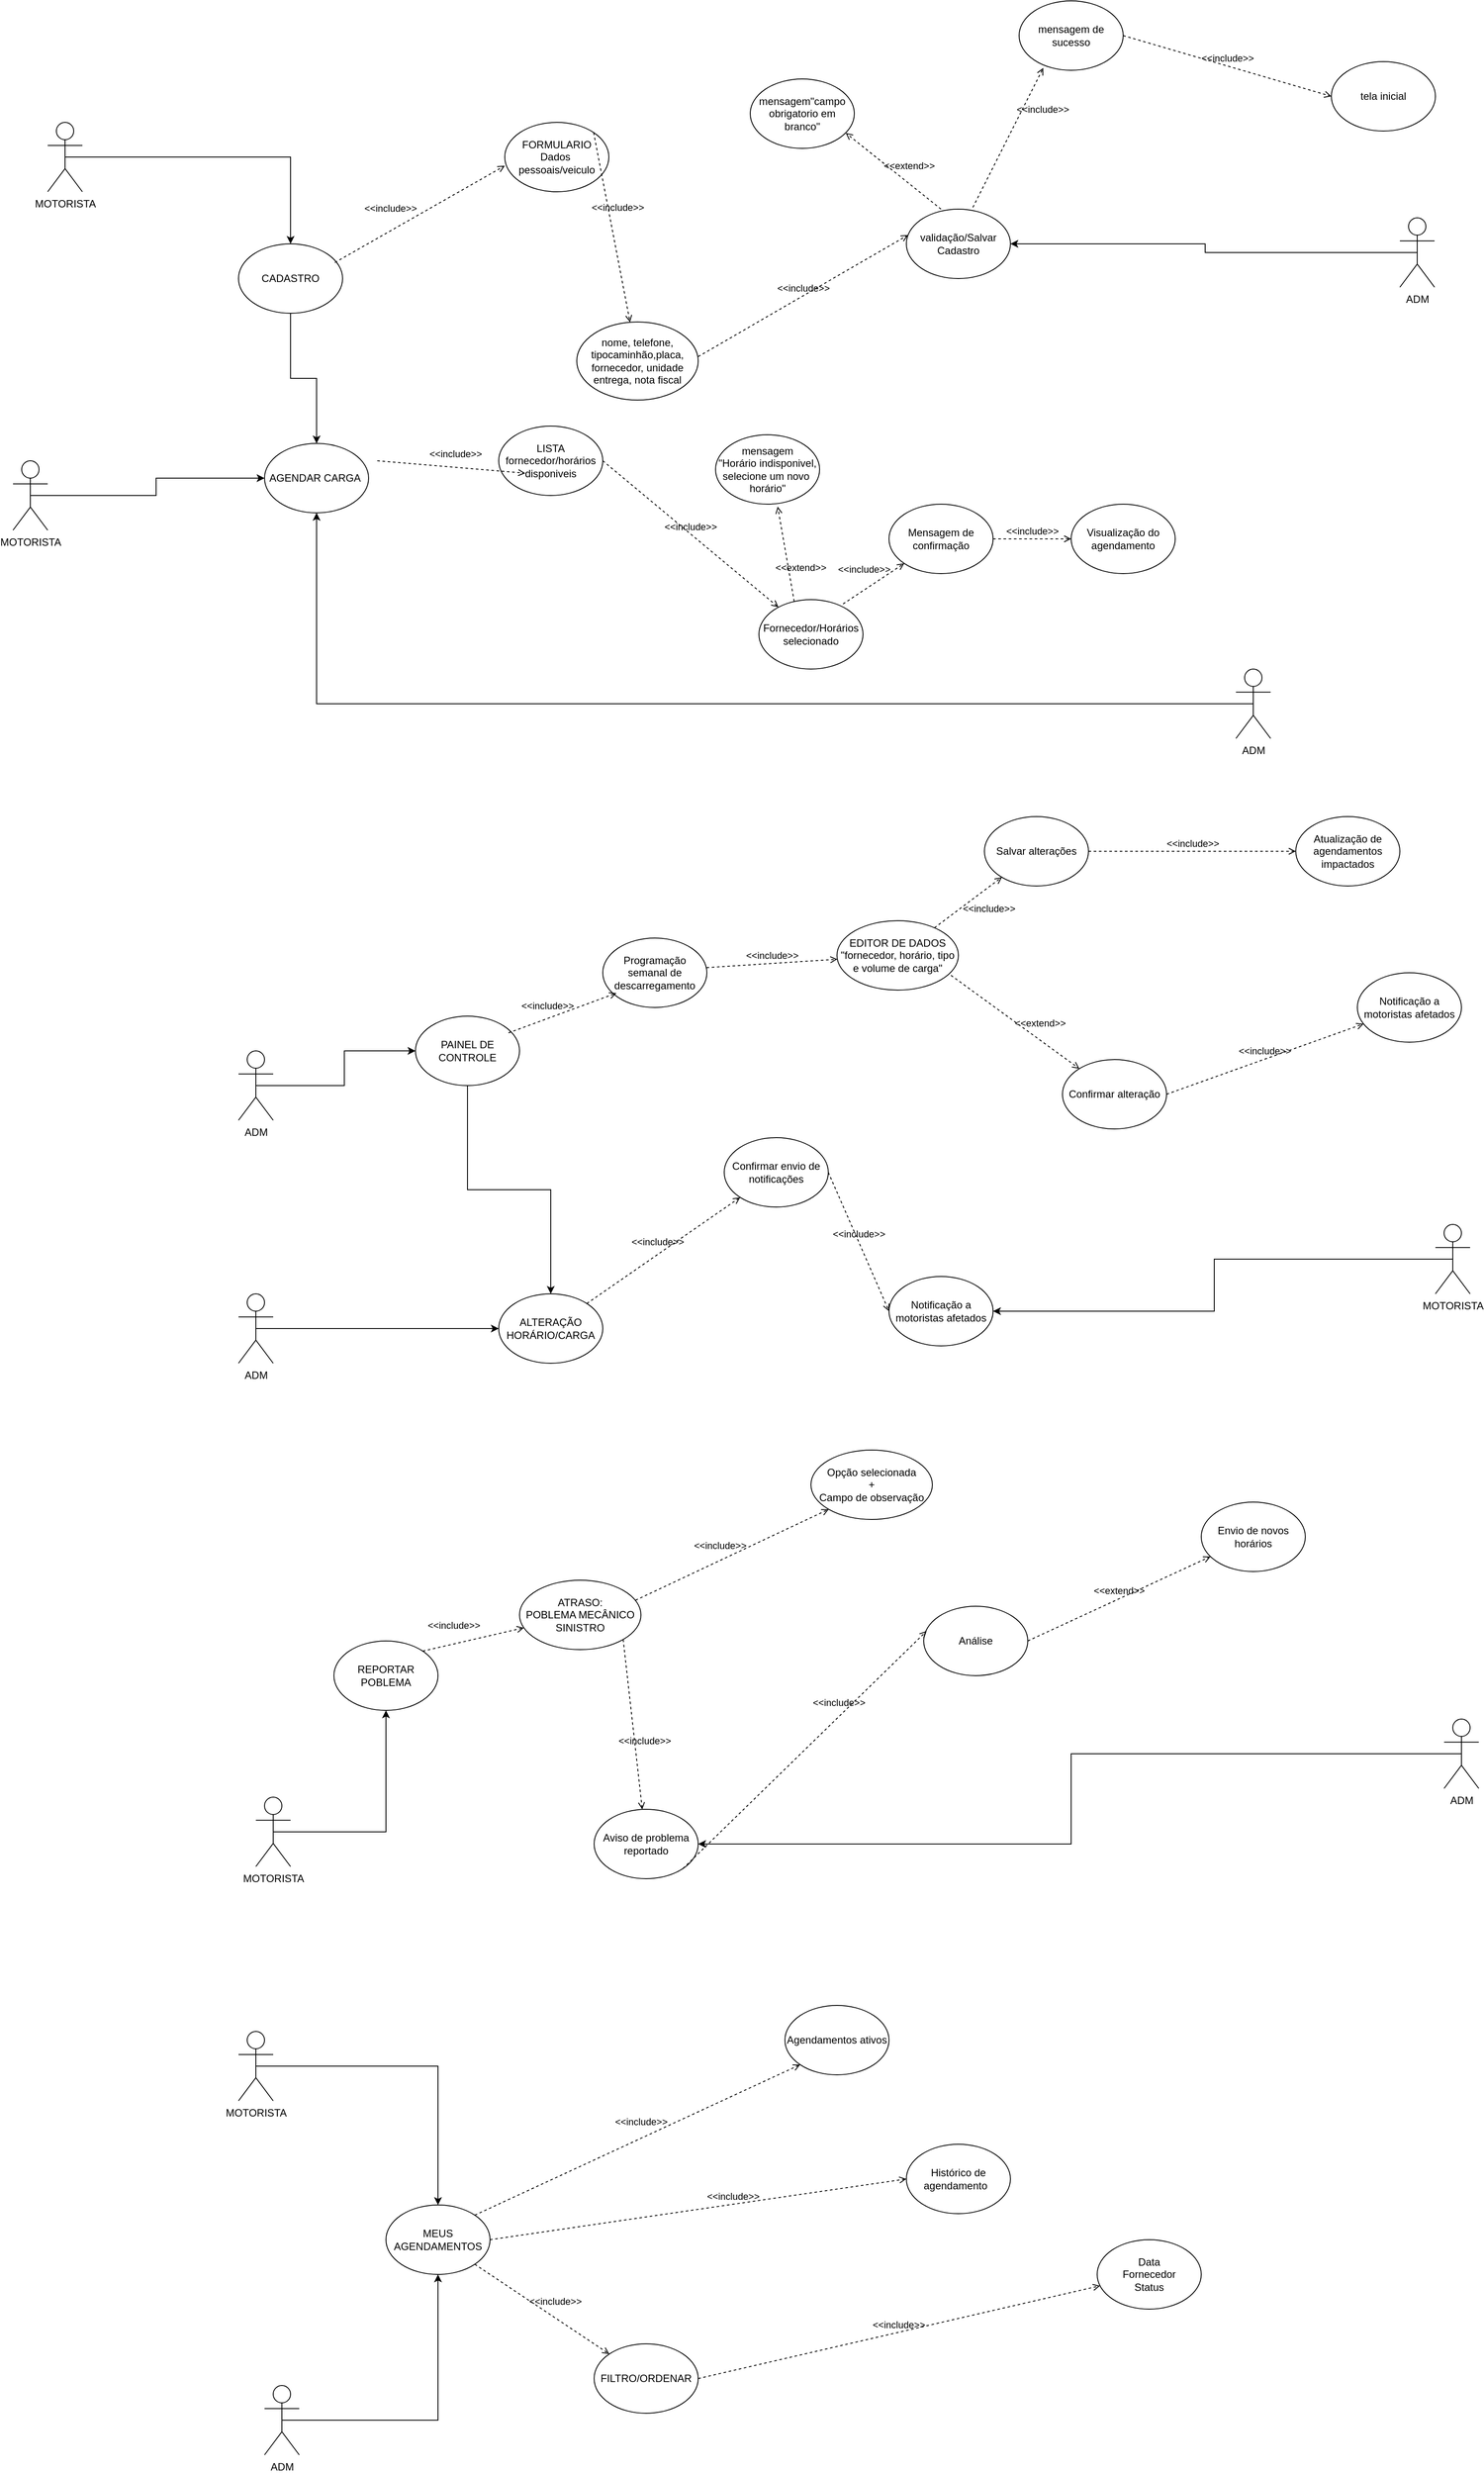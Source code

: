 <mxfile version="28.1.2">
  <diagram name="Página-2" id="5qEWwynJvyoE7VKPoT4s">
    <mxGraphModel dx="2911" dy="2223" grid="1" gridSize="10" guides="1" tooltips="1" connect="1" arrows="1" fold="1" page="1" pageScale="1" pageWidth="827" pageHeight="1169" math="0" shadow="0">
      <root>
        <mxCell id="0" />
        <mxCell id="1" parent="0" />
        <mxCell id="bJ6dmBdDo8EAZtO3-RhW-1" style="edgeStyle=orthogonalEdgeStyle;rounded=0;orthogonalLoop=1;jettySize=auto;html=1;exitX=0.5;exitY=1;exitDx=0;exitDy=0;entryX=0.5;entryY=0;entryDx=0;entryDy=0;" edge="1" parent="1" source="bJ6dmBdDo8EAZtO3-RhW-2" target="bJ6dmBdDo8EAZtO3-RhW-21">
          <mxGeometry relative="1" as="geometry" />
        </mxCell>
        <mxCell id="bJ6dmBdDo8EAZtO3-RhW-2" value="CADASTRO" style="ellipse;whiteSpace=wrap;html=1;" vertex="1" parent="1">
          <mxGeometry x="20" y="-130" width="120" height="80" as="geometry" />
        </mxCell>
        <mxCell id="bJ6dmBdDo8EAZtO3-RhW-3" value="mensagem&quot;campo obrigatorio em branco&quot;" style="ellipse;whiteSpace=wrap;html=1;" vertex="1" parent="1">
          <mxGeometry x="610" y="-320" width="120" height="80" as="geometry" />
        </mxCell>
        <mxCell id="bJ6dmBdDo8EAZtO3-RhW-4" value="nome, telefone, tipocaminhão,placa, fornecedor, unidade entrega, nota fiscal" style="ellipse;whiteSpace=wrap;html=1;" vertex="1" parent="1">
          <mxGeometry x="410" y="-40" width="140" height="90" as="geometry" />
        </mxCell>
        <mxCell id="bJ6dmBdDo8EAZtO3-RhW-5" value="FORMULARIO&lt;div&gt;Dados&amp;nbsp;&lt;/div&gt;&lt;div&gt;pessoais/veiculo&lt;/div&gt;" style="ellipse;whiteSpace=wrap;html=1;" vertex="1" parent="1">
          <mxGeometry x="327" y="-270" width="120" height="80" as="geometry" />
        </mxCell>
        <mxCell id="bJ6dmBdDo8EAZtO3-RhW-6" value="validação/Salvar Cadastro" style="ellipse;whiteSpace=wrap;html=1;" vertex="1" parent="1">
          <mxGeometry x="790" y="-170" width="120" height="80" as="geometry" />
        </mxCell>
        <mxCell id="bJ6dmBdDo8EAZtO3-RhW-7" value="mensagem de sucesso" style="ellipse;whiteSpace=wrap;html=1;" vertex="1" parent="1">
          <mxGeometry x="920" y="-410" width="120" height="80" as="geometry" />
        </mxCell>
        <mxCell id="bJ6dmBdDo8EAZtO3-RhW-8" value="tela inicial" style="ellipse;whiteSpace=wrap;html=1;" vertex="1" parent="1">
          <mxGeometry x="1280" y="-340" width="120" height="80" as="geometry" />
        </mxCell>
        <mxCell id="bJ6dmBdDo8EAZtO3-RhW-9" style="edgeStyle=orthogonalEdgeStyle;rounded=0;orthogonalLoop=1;jettySize=auto;html=1;exitX=0.5;exitY=0.5;exitDx=0;exitDy=0;exitPerimeter=0;" edge="1" parent="1" source="bJ6dmBdDo8EAZtO3-RhW-10" target="bJ6dmBdDo8EAZtO3-RhW-2">
          <mxGeometry relative="1" as="geometry" />
        </mxCell>
        <mxCell id="bJ6dmBdDo8EAZtO3-RhW-10" value="MOTORISTA" style="shape=umlActor;verticalLabelPosition=bottom;verticalAlign=top;html=1;outlineConnect=0;" vertex="1" parent="1">
          <mxGeometry x="-200" y="-270" width="40" height="80" as="geometry" />
        </mxCell>
        <mxCell id="bJ6dmBdDo8EAZtO3-RhW-11" value="&amp;lt;&amp;lt;extend&amp;gt;&amp;gt;" style="html=1;verticalAlign=bottom;labelBackgroundColor=none;endArrow=open;endFill=0;dashed=1;rounded=0;entryX=0.918;entryY=0.778;entryDx=0;entryDy=0;entryPerimeter=0;exitX=0.333;exitY=0;exitDx=0;exitDy=0;exitPerimeter=0;" edge="1" parent="1" source="bJ6dmBdDo8EAZtO3-RhW-6" target="bJ6dmBdDo8EAZtO3-RhW-3">
          <mxGeometry x="-0.224" y="-9" width="160" relative="1" as="geometry">
            <mxPoint x="690" y="40" as="sourcePoint" />
            <mxPoint x="850" y="40" as="targetPoint" />
            <mxPoint as="offset" />
          </mxGeometry>
        </mxCell>
        <mxCell id="bJ6dmBdDo8EAZtO3-RhW-12" value="&amp;lt;&amp;lt;include&amp;gt;&amp;gt;" style="html=1;verticalAlign=bottom;labelBackgroundColor=none;endArrow=open;endFill=0;dashed=1;rounded=0;exitX=0.926;exitY=0.269;exitDx=0;exitDy=0;exitPerimeter=0;entryX=0;entryY=0.625;entryDx=0;entryDy=0;entryPerimeter=0;" edge="1" parent="1" source="bJ6dmBdDo8EAZtO3-RhW-2" target="bJ6dmBdDo8EAZtO3-RhW-5">
          <mxGeometry x="-0.27" y="15" width="160" relative="1" as="geometry">
            <mxPoint x="320" y="140" as="sourcePoint" />
            <mxPoint x="480" y="140" as="targetPoint" />
            <mxPoint as="offset" />
          </mxGeometry>
        </mxCell>
        <mxCell id="bJ6dmBdDo8EAZtO3-RhW-13" value="&amp;lt;&amp;lt;include&amp;gt;&amp;gt;" style="html=1;verticalAlign=bottom;labelBackgroundColor=none;endArrow=open;endFill=0;dashed=1;rounded=0;exitX=1;exitY=0;exitDx=0;exitDy=0;" edge="1" parent="1" source="bJ6dmBdDo8EAZtO3-RhW-5" target="bJ6dmBdDo8EAZtO3-RhW-4">
          <mxGeometry x="-0.112" y="9" width="160" relative="1" as="geometry">
            <mxPoint x="560" y="80" as="sourcePoint" />
            <mxPoint x="720" y="80" as="targetPoint" />
            <mxPoint as="offset" />
          </mxGeometry>
        </mxCell>
        <mxCell id="bJ6dmBdDo8EAZtO3-RhW-14" value="&amp;lt;&amp;lt;include&amp;gt;&amp;gt;" style="html=1;verticalAlign=bottom;labelBackgroundColor=none;endArrow=open;endFill=0;dashed=1;rounded=0;entryX=0.016;entryY=0.373;entryDx=0;entryDy=0;exitX=1;exitY=0.444;exitDx=0;exitDy=0;exitPerimeter=0;entryPerimeter=0;" edge="1" parent="1" source="bJ6dmBdDo8EAZtO3-RhW-4" target="bJ6dmBdDo8EAZtO3-RhW-6">
          <mxGeometry x="-0.002" width="160" relative="1" as="geometry">
            <mxPoint x="666" y="-50" as="sourcePoint" />
            <mxPoint x="826" y="-50" as="targetPoint" />
            <mxPoint as="offset" />
          </mxGeometry>
        </mxCell>
        <mxCell id="bJ6dmBdDo8EAZtO3-RhW-15" value="&amp;lt;&amp;lt;include&amp;gt;&amp;gt;" style="html=1;verticalAlign=bottom;labelBackgroundColor=none;endArrow=open;endFill=0;dashed=1;rounded=0;exitX=0.639;exitY=-0.025;exitDx=0;exitDy=0;exitPerimeter=0;entryX=0.232;entryY=0.966;entryDx=0;entryDy=0;entryPerimeter=0;" edge="1" parent="1" source="bJ6dmBdDo8EAZtO3-RhW-6" target="bJ6dmBdDo8EAZtO3-RhW-7">
          <mxGeometry x="0.438" y="-25" width="160" relative="1" as="geometry">
            <mxPoint x="910" y="-80" as="sourcePoint" />
            <mxPoint x="1070" y="-80" as="targetPoint" />
            <mxPoint as="offset" />
          </mxGeometry>
        </mxCell>
        <mxCell id="bJ6dmBdDo8EAZtO3-RhW-16" value="&amp;lt;&amp;lt;include&amp;gt;&amp;gt;" style="html=1;verticalAlign=bottom;labelBackgroundColor=none;endArrow=open;endFill=0;dashed=1;rounded=0;exitX=1;exitY=0.5;exitDx=0;exitDy=0;entryX=0;entryY=0.5;entryDx=0;entryDy=0;" edge="1" parent="1" source="bJ6dmBdDo8EAZtO3-RhW-7" target="bJ6dmBdDo8EAZtO3-RhW-8">
          <mxGeometry width="160" relative="1" as="geometry">
            <mxPoint x="1070" y="-110" as="sourcePoint" />
            <mxPoint x="1230" y="-110" as="targetPoint" />
          </mxGeometry>
        </mxCell>
        <mxCell id="bJ6dmBdDo8EAZtO3-RhW-17" style="edgeStyle=orthogonalEdgeStyle;rounded=0;orthogonalLoop=1;jettySize=auto;html=1;exitX=0.5;exitY=0.5;exitDx=0;exitDy=0;exitPerimeter=0;entryX=1;entryY=0.5;entryDx=0;entryDy=0;" edge="1" parent="1" source="bJ6dmBdDo8EAZtO3-RhW-18" target="bJ6dmBdDo8EAZtO3-RhW-6">
          <mxGeometry relative="1" as="geometry" />
        </mxCell>
        <mxCell id="bJ6dmBdDo8EAZtO3-RhW-18" value="ADM" style="shape=umlActor;verticalLabelPosition=bottom;verticalAlign=top;html=1;outlineConnect=0;" vertex="1" parent="1">
          <mxGeometry x="1359" y="-160" width="40" height="80" as="geometry" />
        </mxCell>
        <mxCell id="bJ6dmBdDo8EAZtO3-RhW-19" style="edgeStyle=orthogonalEdgeStyle;rounded=0;orthogonalLoop=1;jettySize=auto;html=1;exitX=0.5;exitY=0.5;exitDx=0;exitDy=0;exitPerimeter=0;entryX=0;entryY=0.5;entryDx=0;entryDy=0;" edge="1" parent="1" source="bJ6dmBdDo8EAZtO3-RhW-20" target="bJ6dmBdDo8EAZtO3-RhW-21">
          <mxGeometry relative="1" as="geometry" />
        </mxCell>
        <mxCell id="bJ6dmBdDo8EAZtO3-RhW-20" value="MOTORISTA" style="shape=umlActor;verticalLabelPosition=bottom;verticalAlign=top;html=1;outlineConnect=0;" vertex="1" parent="1">
          <mxGeometry x="-240" y="120" width="40" height="80" as="geometry" />
        </mxCell>
        <mxCell id="bJ6dmBdDo8EAZtO3-RhW-21" value="AGENDAR CARGA&amp;nbsp;" style="ellipse;whiteSpace=wrap;html=1;" vertex="1" parent="1">
          <mxGeometry x="50" y="100" width="120" height="80" as="geometry" />
        </mxCell>
        <mxCell id="bJ6dmBdDo8EAZtO3-RhW-22" value="LISTA&lt;div&gt;fornecedor/horários&lt;/div&gt;&lt;div&gt;disponiveis&lt;/div&gt;" style="ellipse;whiteSpace=wrap;html=1;" vertex="1" parent="1">
          <mxGeometry x="320" y="80" width="120" height="80" as="geometry" />
        </mxCell>
        <mxCell id="bJ6dmBdDo8EAZtO3-RhW-23" value="mensagem&lt;div&gt;&quot;Horário indisponivel, selecione um novo&amp;nbsp;&lt;/div&gt;&lt;div&gt;horário&quot;&lt;/div&gt;" style="ellipse;whiteSpace=wrap;html=1;" vertex="1" parent="1">
          <mxGeometry x="570" y="90" width="120" height="80" as="geometry" />
        </mxCell>
        <mxCell id="bJ6dmBdDo8EAZtO3-RhW-24" value="Fornecedor/Horários&lt;div&gt;selecionado&lt;/div&gt;" style="ellipse;whiteSpace=wrap;html=1;" vertex="1" parent="1">
          <mxGeometry x="620" y="280" width="120" height="80" as="geometry" />
        </mxCell>
        <mxCell id="bJ6dmBdDo8EAZtO3-RhW-25" value="Mensagem de confirmação" style="ellipse;whiteSpace=wrap;html=1;" vertex="1" parent="1">
          <mxGeometry x="770" y="170" width="120" height="80" as="geometry" />
        </mxCell>
        <mxCell id="bJ6dmBdDo8EAZtO3-RhW-26" value="Visualização do agendamento" style="ellipse;whiteSpace=wrap;html=1;" vertex="1" parent="1">
          <mxGeometry x="980" y="170" width="120" height="80" as="geometry" />
        </mxCell>
        <mxCell id="bJ6dmBdDo8EAZtO3-RhW-27" style="edgeStyle=orthogonalEdgeStyle;rounded=0;orthogonalLoop=1;jettySize=auto;html=1;exitX=0.5;exitY=0.5;exitDx=0;exitDy=0;exitPerimeter=0;" edge="1" parent="1" source="bJ6dmBdDo8EAZtO3-RhW-28" target="bJ6dmBdDo8EAZtO3-RhW-21">
          <mxGeometry relative="1" as="geometry" />
        </mxCell>
        <mxCell id="bJ6dmBdDo8EAZtO3-RhW-28" value="ADM" style="shape=umlActor;verticalLabelPosition=bottom;verticalAlign=top;html=1;outlineConnect=0;" vertex="1" parent="1">
          <mxGeometry x="1170" y="360" width="40" height="80" as="geometry" />
        </mxCell>
        <mxCell id="bJ6dmBdDo8EAZtO3-RhW-29" value="&amp;lt;&amp;lt;include&amp;gt;&amp;gt;" style="html=1;verticalAlign=bottom;labelBackgroundColor=none;endArrow=open;endFill=0;dashed=1;rounded=0;exitX=1;exitY=0.5;exitDx=0;exitDy=0;entryX=0.172;entryY=0.929;entryDx=0;entryDy=0;entryPerimeter=0;" edge="1" parent="1">
          <mxGeometry x="0.043" y="7" width="160" relative="1" as="geometry">
            <mxPoint x="180" y="120" as="sourcePoint" />
            <mxPoint x="350.64" y="134.32" as="targetPoint" />
            <mxPoint as="offset" />
          </mxGeometry>
        </mxCell>
        <mxCell id="bJ6dmBdDo8EAZtO3-RhW-30" value="&amp;lt;&amp;lt;include&amp;gt;&amp;gt;" style="html=1;verticalAlign=bottom;labelBackgroundColor=none;endArrow=open;endFill=0;dashed=1;rounded=0;exitX=1;exitY=0.5;exitDx=0;exitDy=0;" edge="1" parent="1" source="bJ6dmBdDo8EAZtO3-RhW-22" target="bJ6dmBdDo8EAZtO3-RhW-24">
          <mxGeometry width="160" relative="1" as="geometry">
            <mxPoint x="550" y="380" as="sourcePoint" />
            <mxPoint x="710" y="380" as="targetPoint" />
          </mxGeometry>
        </mxCell>
        <mxCell id="bJ6dmBdDo8EAZtO3-RhW-31" value="&amp;lt;&amp;lt;include&amp;gt;&amp;gt;" style="html=1;verticalAlign=bottom;labelBackgroundColor=none;endArrow=open;endFill=0;dashed=1;rounded=0;exitX=0.809;exitY=0.062;exitDx=0;exitDy=0;exitPerimeter=0;entryX=0;entryY=1;entryDx=0;entryDy=0;" edge="1" parent="1" source="bJ6dmBdDo8EAZtO3-RhW-24" target="bJ6dmBdDo8EAZtO3-RhW-25">
          <mxGeometry x="-0.121" y="13" width="160" relative="1" as="geometry">
            <mxPoint x="730" y="340" as="sourcePoint" />
            <mxPoint x="890" y="340" as="targetPoint" />
            <mxPoint as="offset" />
          </mxGeometry>
        </mxCell>
        <mxCell id="bJ6dmBdDo8EAZtO3-RhW-32" value="&amp;lt;&amp;lt;include&amp;gt;&amp;gt;" style="html=1;verticalAlign=bottom;labelBackgroundColor=none;endArrow=open;endFill=0;dashed=1;rounded=0;exitX=1;exitY=0.5;exitDx=0;exitDy=0;entryX=0;entryY=0.5;entryDx=0;entryDy=0;" edge="1" parent="1" source="bJ6dmBdDo8EAZtO3-RhW-25" target="bJ6dmBdDo8EAZtO3-RhW-26">
          <mxGeometry width="160" relative="1" as="geometry">
            <mxPoint x="840" y="310" as="sourcePoint" />
            <mxPoint x="1000" y="310" as="targetPoint" />
          </mxGeometry>
        </mxCell>
        <mxCell id="bJ6dmBdDo8EAZtO3-RhW-33" value="&amp;lt;&amp;lt;extend&amp;gt;&amp;gt;" style="html=1;verticalAlign=bottom;labelBackgroundColor=none;endArrow=open;endFill=0;dashed=1;rounded=0;exitX=0.339;exitY=0.026;exitDx=0;exitDy=0;exitPerimeter=0;entryX=0.597;entryY=1.035;entryDx=0;entryDy=0;entryPerimeter=0;" edge="1" parent="1" source="bJ6dmBdDo8EAZtO3-RhW-24" target="bJ6dmBdDo8EAZtO3-RhW-23">
          <mxGeometry x="-0.493" y="-12" width="160" relative="1" as="geometry">
            <mxPoint x="570" y="280" as="sourcePoint" />
            <mxPoint x="570" y="270" as="targetPoint" />
            <mxPoint as="offset" />
          </mxGeometry>
        </mxCell>
        <mxCell id="bJ6dmBdDo8EAZtO3-RhW-34" style="edgeStyle=orthogonalEdgeStyle;rounded=0;orthogonalLoop=1;jettySize=auto;html=1;exitX=0.5;exitY=0.5;exitDx=0;exitDy=0;exitPerimeter=0;entryX=0;entryY=0.5;entryDx=0;entryDy=0;" edge="1" parent="1" source="bJ6dmBdDo8EAZtO3-RhW-35" target="bJ6dmBdDo8EAZtO3-RhW-37">
          <mxGeometry relative="1" as="geometry" />
        </mxCell>
        <mxCell id="bJ6dmBdDo8EAZtO3-RhW-35" value="ADM" style="shape=umlActor;verticalLabelPosition=bottom;verticalAlign=top;html=1;outlineConnect=0;" vertex="1" parent="1">
          <mxGeometry x="20" y="800" width="40" height="80" as="geometry" />
        </mxCell>
        <mxCell id="bJ6dmBdDo8EAZtO3-RhW-36" style="edgeStyle=orthogonalEdgeStyle;rounded=0;orthogonalLoop=1;jettySize=auto;html=1;exitX=0.5;exitY=1;exitDx=0;exitDy=0;entryX=0.5;entryY=0;entryDx=0;entryDy=0;" edge="1" parent="1" source="bJ6dmBdDo8EAZtO3-RhW-37" target="bJ6dmBdDo8EAZtO3-RhW-46">
          <mxGeometry relative="1" as="geometry" />
        </mxCell>
        <mxCell id="bJ6dmBdDo8EAZtO3-RhW-37" value="PAINEL DE CONTROLE" style="ellipse;whiteSpace=wrap;html=1;" vertex="1" parent="1">
          <mxGeometry x="224" y="760" width="120" height="80" as="geometry" />
        </mxCell>
        <mxCell id="bJ6dmBdDo8EAZtO3-RhW-38" value="Programação semanal de descarregamento" style="ellipse;whiteSpace=wrap;html=1;" vertex="1" parent="1">
          <mxGeometry x="440" y="670" width="120" height="80" as="geometry" />
        </mxCell>
        <mxCell id="bJ6dmBdDo8EAZtO3-RhW-39" value="EDITOR DE DADOS&lt;div&gt;&quot;fornecedor, horário, tipo e volume de carga&quot;&lt;/div&gt;" style="ellipse;whiteSpace=wrap;html=1;" vertex="1" parent="1">
          <mxGeometry x="710" y="650" width="140" height="80" as="geometry" />
        </mxCell>
        <mxCell id="bJ6dmBdDo8EAZtO3-RhW-40" value="Salvar alterações" style="ellipse;whiteSpace=wrap;html=1;" vertex="1" parent="1">
          <mxGeometry x="880" y="530" width="120" height="80" as="geometry" />
        </mxCell>
        <mxCell id="bJ6dmBdDo8EAZtO3-RhW-41" value="Atualização de agendamentos impactados" style="ellipse;whiteSpace=wrap;html=1;" vertex="1" parent="1">
          <mxGeometry x="1239" y="530" width="120" height="80" as="geometry" />
        </mxCell>
        <mxCell id="bJ6dmBdDo8EAZtO3-RhW-42" value="Confirmar alteração" style="ellipse;whiteSpace=wrap;html=1;" vertex="1" parent="1">
          <mxGeometry x="970" y="810" width="120" height="80" as="geometry" />
        </mxCell>
        <mxCell id="bJ6dmBdDo8EAZtO3-RhW-43" value="Notificação a motoristas afetados" style="ellipse;whiteSpace=wrap;html=1;" vertex="1" parent="1">
          <mxGeometry x="1310" y="710" width="120" height="80" as="geometry" />
        </mxCell>
        <mxCell id="bJ6dmBdDo8EAZtO3-RhW-44" style="edgeStyle=orthogonalEdgeStyle;rounded=0;orthogonalLoop=1;jettySize=auto;html=1;exitX=0.5;exitY=0.5;exitDx=0;exitDy=0;exitPerimeter=0;entryX=0;entryY=0.5;entryDx=0;entryDy=0;" edge="1" parent="1" source="bJ6dmBdDo8EAZtO3-RhW-45" target="bJ6dmBdDo8EAZtO3-RhW-46">
          <mxGeometry relative="1" as="geometry" />
        </mxCell>
        <mxCell id="bJ6dmBdDo8EAZtO3-RhW-45" value="ADM" style="shape=umlActor;verticalLabelPosition=bottom;verticalAlign=top;html=1;outlineConnect=0;" vertex="1" parent="1">
          <mxGeometry x="20" y="1080" width="40" height="80" as="geometry" />
        </mxCell>
        <mxCell id="bJ6dmBdDo8EAZtO3-RhW-46" value="ALTERAÇÃO&lt;div&gt;HORÁRIO/CARGA&lt;/div&gt;" style="ellipse;whiteSpace=wrap;html=1;" vertex="1" parent="1">
          <mxGeometry x="320" y="1080" width="120" height="80" as="geometry" />
        </mxCell>
        <mxCell id="bJ6dmBdDo8EAZtO3-RhW-47" value="Confirmar envio de notificações" style="ellipse;whiteSpace=wrap;html=1;" vertex="1" parent="1">
          <mxGeometry x="580" y="900" width="120" height="80" as="geometry" />
        </mxCell>
        <mxCell id="bJ6dmBdDo8EAZtO3-RhW-48" value="Notificação a motoristas afetados" style="ellipse;whiteSpace=wrap;html=1;" vertex="1" parent="1">
          <mxGeometry x="770" y="1060" width="120" height="80" as="geometry" />
        </mxCell>
        <mxCell id="bJ6dmBdDo8EAZtO3-RhW-49" style="edgeStyle=orthogonalEdgeStyle;rounded=0;orthogonalLoop=1;jettySize=auto;html=1;exitX=0.5;exitY=0.5;exitDx=0;exitDy=0;exitPerimeter=0;entryX=1;entryY=0.5;entryDx=0;entryDy=0;" edge="1" parent="1" source="bJ6dmBdDo8EAZtO3-RhW-50" target="bJ6dmBdDo8EAZtO3-RhW-48">
          <mxGeometry relative="1" as="geometry" />
        </mxCell>
        <mxCell id="bJ6dmBdDo8EAZtO3-RhW-50" value="MOTORISTA" style="shape=umlActor;verticalLabelPosition=bottom;verticalAlign=top;html=1;outlineConnect=0;" vertex="1" parent="1">
          <mxGeometry x="1400" y="1000" width="40" height="80" as="geometry" />
        </mxCell>
        <mxCell id="bJ6dmBdDo8EAZtO3-RhW-51" value="&amp;lt;&amp;lt;include&amp;gt;&amp;gt;" style="html=1;verticalAlign=bottom;labelBackgroundColor=none;endArrow=open;endFill=0;dashed=1;rounded=0;exitX=0.894;exitY=0.241;exitDx=0;exitDy=0;exitPerimeter=0;entryX=0.131;entryY=0.793;entryDx=0;entryDy=0;entryPerimeter=0;" edge="1" parent="1" source="bJ6dmBdDo8EAZtO3-RhW-37" target="bJ6dmBdDo8EAZtO3-RhW-38">
          <mxGeometry x="-0.255" y="6" width="160" relative="1" as="geometry">
            <mxPoint x="360" y="630" as="sourcePoint" />
            <mxPoint x="520" y="630" as="targetPoint" />
            <mxPoint as="offset" />
          </mxGeometry>
        </mxCell>
        <mxCell id="bJ6dmBdDo8EAZtO3-RhW-52" value="&amp;lt;&amp;lt;include&amp;gt;&amp;gt;" style="html=1;verticalAlign=bottom;labelBackgroundColor=none;endArrow=open;endFill=0;dashed=1;rounded=0;exitX=0.997;exitY=0.426;exitDx=0;exitDy=0;exitPerimeter=0;" edge="1" parent="1" source="bJ6dmBdDo8EAZtO3-RhW-38" target="bJ6dmBdDo8EAZtO3-RhW-39">
          <mxGeometry width="160" relative="1" as="geometry">
            <mxPoint x="480" y="640" as="sourcePoint" />
            <mxPoint x="620" y="594" as="targetPoint" />
          </mxGeometry>
        </mxCell>
        <mxCell id="bJ6dmBdDo8EAZtO3-RhW-53" value="&amp;lt;&amp;lt;include&amp;gt;&amp;gt;" style="html=1;verticalAlign=bottom;labelBackgroundColor=none;endArrow=open;endFill=0;dashed=1;rounded=0;" edge="1" parent="1" source="bJ6dmBdDo8EAZtO3-RhW-39" target="bJ6dmBdDo8EAZtO3-RhW-40">
          <mxGeometry x="0.199" y="-27" width="160" relative="1" as="geometry">
            <mxPoint x="755.44" y="585.92" as="sourcePoint" />
            <mxPoint x="860.0" y="535.2" as="targetPoint" />
            <mxPoint as="offset" />
          </mxGeometry>
        </mxCell>
        <mxCell id="bJ6dmBdDo8EAZtO3-RhW-54" value="&amp;lt;&amp;lt;include&amp;gt;&amp;gt;" style="html=1;verticalAlign=bottom;labelBackgroundColor=none;endArrow=open;endFill=0;dashed=1;rounded=0;exitX=1;exitY=0.5;exitDx=0;exitDy=0;" edge="1" parent="1" source="bJ6dmBdDo8EAZtO3-RhW-40" target="bJ6dmBdDo8EAZtO3-RhW-41">
          <mxGeometry width="160" relative="1" as="geometry">
            <mxPoint x="990" y="620" as="sourcePoint" />
            <mxPoint x="1150" y="620" as="targetPoint" />
          </mxGeometry>
        </mxCell>
        <mxCell id="bJ6dmBdDo8EAZtO3-RhW-55" value="&amp;lt;&amp;lt;include&amp;gt;&amp;gt;" style="html=1;verticalAlign=bottom;labelBackgroundColor=none;endArrow=open;endFill=0;dashed=1;rounded=0;exitX=1;exitY=0.5;exitDx=0;exitDy=0;" edge="1" parent="1" source="bJ6dmBdDo8EAZtO3-RhW-42" target="bJ6dmBdDo8EAZtO3-RhW-43">
          <mxGeometry width="160" relative="1" as="geometry">
            <mxPoint x="990" y="620" as="sourcePoint" />
            <mxPoint x="1150" y="620" as="targetPoint" />
          </mxGeometry>
        </mxCell>
        <mxCell id="bJ6dmBdDo8EAZtO3-RhW-56" value="&amp;lt;&amp;lt;include&amp;gt;&amp;gt;" style="html=1;verticalAlign=bottom;labelBackgroundColor=none;endArrow=open;endFill=0;dashed=1;rounded=0;" edge="1" parent="1" target="bJ6dmBdDo8EAZtO3-RhW-47" source="bJ6dmBdDo8EAZtO3-RhW-46">
          <mxGeometry x="-0.051" y="5" width="160" relative="1" as="geometry">
            <mxPoint x="326.996" y="906.716" as="sourcePoint" />
            <mxPoint x="437.57" y="860" as="targetPoint" />
            <mxPoint as="offset" />
          </mxGeometry>
        </mxCell>
        <mxCell id="bJ6dmBdDo8EAZtO3-RhW-57" value="&amp;lt;&amp;lt;include&amp;gt;&amp;gt;" style="html=1;verticalAlign=bottom;labelBackgroundColor=none;endArrow=open;endFill=0;dashed=1;rounded=0;exitX=1;exitY=0.5;exitDx=0;exitDy=0;entryX=0;entryY=0.5;entryDx=0;entryDy=0;" edge="1" parent="1" source="bJ6dmBdDo8EAZtO3-RhW-47" target="bJ6dmBdDo8EAZtO3-RhW-48">
          <mxGeometry width="160" relative="1" as="geometry">
            <mxPoint x="520" y="830" as="sourcePoint" />
            <mxPoint x="680" y="830" as="targetPoint" />
          </mxGeometry>
        </mxCell>
        <mxCell id="bJ6dmBdDo8EAZtO3-RhW-58" value="&amp;lt;&amp;lt;extend&amp;gt;&amp;gt;" style="html=1;verticalAlign=bottom;labelBackgroundColor=none;endArrow=open;endFill=0;dashed=1;rounded=0;exitX=0.939;exitY=0.787;exitDx=0;exitDy=0;exitPerimeter=0;" edge="1" parent="1" source="bJ6dmBdDo8EAZtO3-RhW-39" target="bJ6dmBdDo8EAZtO3-RhW-42">
          <mxGeometry x="0.315" y="9" width="160" relative="1" as="geometry">
            <mxPoint x="890" y="610" as="sourcePoint" />
            <mxPoint x="1050" y="610" as="targetPoint" />
            <mxPoint as="offset" />
          </mxGeometry>
        </mxCell>
        <mxCell id="bJ6dmBdDo8EAZtO3-RhW-59" style="edgeStyle=orthogonalEdgeStyle;rounded=0;orthogonalLoop=1;jettySize=auto;html=1;exitX=0.5;exitY=0.5;exitDx=0;exitDy=0;exitPerimeter=0;" edge="1" parent="1" source="bJ6dmBdDo8EAZtO3-RhW-60" target="bJ6dmBdDo8EAZtO3-RhW-61">
          <mxGeometry relative="1" as="geometry" />
        </mxCell>
        <mxCell id="bJ6dmBdDo8EAZtO3-RhW-60" value="MOTORISTA" style="shape=umlActor;verticalLabelPosition=bottom;verticalAlign=top;html=1;outlineConnect=0;" vertex="1" parent="1">
          <mxGeometry x="40" y="1660" width="40" height="80" as="geometry" />
        </mxCell>
        <mxCell id="bJ6dmBdDo8EAZtO3-RhW-61" value="REPORTAR POBLEMA" style="ellipse;whiteSpace=wrap;html=1;" vertex="1" parent="1">
          <mxGeometry x="130" y="1480" width="120" height="80" as="geometry" />
        </mxCell>
        <mxCell id="bJ6dmBdDo8EAZtO3-RhW-62" value="ATRASO:&lt;div&gt;POBLEMA MECÂNICO&lt;/div&gt;&lt;div&gt;SINISTRO&lt;/div&gt;" style="ellipse;whiteSpace=wrap;html=1;" vertex="1" parent="1">
          <mxGeometry x="344" y="1410" width="140" height="80" as="geometry" />
        </mxCell>
        <mxCell id="bJ6dmBdDo8EAZtO3-RhW-63" value="Aviso de problema reportado" style="ellipse;whiteSpace=wrap;html=1;" vertex="1" parent="1">
          <mxGeometry x="430" y="1674" width="120" height="80" as="geometry" />
        </mxCell>
        <mxCell id="bJ6dmBdDo8EAZtO3-RhW-64" value="Opção selecionada&lt;div&gt;+&lt;/div&gt;&lt;div&gt;Campo de observação&lt;/div&gt;" style="ellipse;whiteSpace=wrap;html=1;" vertex="1" parent="1">
          <mxGeometry x="680" y="1260" width="140" height="80" as="geometry" />
        </mxCell>
        <mxCell id="bJ6dmBdDo8EAZtO3-RhW-65" value="Análise" style="ellipse;whiteSpace=wrap;html=1;" vertex="1" parent="1">
          <mxGeometry x="810" y="1440" width="120" height="80" as="geometry" />
        </mxCell>
        <mxCell id="bJ6dmBdDo8EAZtO3-RhW-66" value="Envio de novos horários" style="ellipse;whiteSpace=wrap;html=1;" vertex="1" parent="1">
          <mxGeometry x="1130" y="1320" width="120" height="80" as="geometry" />
        </mxCell>
        <mxCell id="bJ6dmBdDo8EAZtO3-RhW-67" style="edgeStyle=orthogonalEdgeStyle;rounded=0;orthogonalLoop=1;jettySize=auto;html=1;exitX=0.5;exitY=0.5;exitDx=0;exitDy=0;exitPerimeter=0;entryX=1;entryY=0.5;entryDx=0;entryDy=0;" edge="1" parent="1" source="bJ6dmBdDo8EAZtO3-RhW-68" target="bJ6dmBdDo8EAZtO3-RhW-63">
          <mxGeometry relative="1" as="geometry" />
        </mxCell>
        <mxCell id="bJ6dmBdDo8EAZtO3-RhW-68" value="ADM" style="shape=umlActor;verticalLabelPosition=bottom;verticalAlign=top;html=1;outlineConnect=0;" vertex="1" parent="1">
          <mxGeometry x="1410" y="1570" width="40" height="80" as="geometry" />
        </mxCell>
        <mxCell id="bJ6dmBdDo8EAZtO3-RhW-69" value="&amp;lt;&amp;lt;extend&amp;gt;&amp;gt;" style="html=1;verticalAlign=bottom;labelBackgroundColor=none;endArrow=open;endFill=0;dashed=1;rounded=0;exitX=1;exitY=0.5;exitDx=0;exitDy=0;" edge="1" parent="1" source="bJ6dmBdDo8EAZtO3-RhW-65" target="bJ6dmBdDo8EAZtO3-RhW-66">
          <mxGeometry width="160" relative="1" as="geometry">
            <mxPoint x="900" y="1180" as="sourcePoint" />
            <mxPoint x="1060" y="1180" as="targetPoint" />
          </mxGeometry>
        </mxCell>
        <mxCell id="bJ6dmBdDo8EAZtO3-RhW-70" value="&amp;lt;&amp;lt;include&amp;gt;&amp;gt;" style="html=1;verticalAlign=bottom;labelBackgroundColor=none;endArrow=open;endFill=0;dashed=1;rounded=0;exitX=1;exitY=1;exitDx=0;exitDy=0;entryX=0.028;entryY=0.358;entryDx=0;entryDy=0;entryPerimeter=0;" edge="1" parent="1" source="bJ6dmBdDo8EAZtO3-RhW-63" target="bJ6dmBdDo8EAZtO3-RhW-65">
          <mxGeometry x="0.303" y="5" width="160" relative="1" as="geometry">
            <mxPoint x="720" y="1160" as="sourcePoint" />
            <mxPoint x="880" y="1160" as="targetPoint" />
            <mxPoint as="offset" />
          </mxGeometry>
        </mxCell>
        <mxCell id="bJ6dmBdDo8EAZtO3-RhW-71" value="&amp;lt;&amp;lt;include&amp;gt;&amp;gt;" style="html=1;verticalAlign=bottom;labelBackgroundColor=none;endArrow=open;endFill=0;dashed=1;rounded=0;exitX=1;exitY=1;exitDx=0;exitDy=0;" edge="1" parent="1" source="bJ6dmBdDo8EAZtO3-RhW-62" target="bJ6dmBdDo8EAZtO3-RhW-63">
          <mxGeometry x="0.298" y="10" width="160" relative="1" as="geometry">
            <mxPoint x="580" y="1100" as="sourcePoint" />
            <mxPoint x="740" y="1100" as="targetPoint" />
            <mxPoint as="offset" />
          </mxGeometry>
        </mxCell>
        <mxCell id="bJ6dmBdDo8EAZtO3-RhW-72" value="&amp;lt;&amp;lt;include&amp;gt;&amp;gt;" style="html=1;verticalAlign=bottom;labelBackgroundColor=none;endArrow=open;endFill=0;dashed=1;rounded=0;exitX=0.955;exitY=0.289;exitDx=0;exitDy=0;exitPerimeter=0;entryX=0;entryY=1;entryDx=0;entryDy=0;" edge="1" parent="1" source="bJ6dmBdDo8EAZtO3-RhW-62" target="bJ6dmBdDo8EAZtO3-RhW-64">
          <mxGeometry x="-0.097" y="8" width="160" relative="1" as="geometry">
            <mxPoint x="570" y="1110" as="sourcePoint" />
            <mxPoint x="730" y="1110" as="targetPoint" />
            <mxPoint as="offset" />
          </mxGeometry>
        </mxCell>
        <mxCell id="bJ6dmBdDo8EAZtO3-RhW-73" value="&amp;lt;&amp;lt;include&amp;gt;&amp;gt;" style="html=1;verticalAlign=bottom;labelBackgroundColor=none;endArrow=open;endFill=0;dashed=1;rounded=0;exitX=1;exitY=0;exitDx=0;exitDy=0;" edge="1" parent="1" source="bJ6dmBdDo8EAZtO3-RhW-61" target="bJ6dmBdDo8EAZtO3-RhW-62">
          <mxGeometry x="-0.339" y="12" width="160" relative="1" as="geometry">
            <mxPoint x="270" y="1120" as="sourcePoint" />
            <mxPoint x="430" y="1120" as="targetPoint" />
            <mxPoint as="offset" />
          </mxGeometry>
        </mxCell>
        <mxCell id="bJ6dmBdDo8EAZtO3-RhW-74" style="edgeStyle=orthogonalEdgeStyle;rounded=0;orthogonalLoop=1;jettySize=auto;html=1;exitX=0.5;exitY=0.5;exitDx=0;exitDy=0;exitPerimeter=0;entryX=0.5;entryY=1;entryDx=0;entryDy=0;" edge="1" parent="1" source="bJ6dmBdDo8EAZtO3-RhW-75" target="bJ6dmBdDo8EAZtO3-RhW-78">
          <mxGeometry relative="1" as="geometry" />
        </mxCell>
        <mxCell id="bJ6dmBdDo8EAZtO3-RhW-75" value="ADM" style="shape=umlActor;verticalLabelPosition=bottom;verticalAlign=top;html=1;outlineConnect=0;" vertex="1" parent="1">
          <mxGeometry x="50" y="2338" width="40" height="80" as="geometry" />
        </mxCell>
        <mxCell id="bJ6dmBdDo8EAZtO3-RhW-76" style="edgeStyle=orthogonalEdgeStyle;rounded=0;orthogonalLoop=1;jettySize=auto;html=1;exitX=0.5;exitY=0.5;exitDx=0;exitDy=0;exitPerimeter=0;entryX=0.5;entryY=0;entryDx=0;entryDy=0;" edge="1" parent="1" source="bJ6dmBdDo8EAZtO3-RhW-77" target="bJ6dmBdDo8EAZtO3-RhW-78">
          <mxGeometry relative="1" as="geometry" />
        </mxCell>
        <mxCell id="bJ6dmBdDo8EAZtO3-RhW-77" value="MOTORISTA" style="shape=umlActor;verticalLabelPosition=bottom;verticalAlign=top;html=1;outlineConnect=0;" vertex="1" parent="1">
          <mxGeometry x="20" y="1930" width="40" height="80" as="geometry" />
        </mxCell>
        <mxCell id="bJ6dmBdDo8EAZtO3-RhW-78" value="MEUS AGENDAMENTOS" style="ellipse;whiteSpace=wrap;html=1;" vertex="1" parent="1">
          <mxGeometry x="190" y="2130" width="120" height="80" as="geometry" />
        </mxCell>
        <mxCell id="bJ6dmBdDo8EAZtO3-RhW-79" value="Agendamentos ativos" style="ellipse;whiteSpace=wrap;html=1;" vertex="1" parent="1">
          <mxGeometry x="650" y="1900" width="120" height="80" as="geometry" />
        </mxCell>
        <mxCell id="bJ6dmBdDo8EAZtO3-RhW-80" value="Histórico de agendamento&lt;span style=&quot;white-space: pre;&quot;&gt;&#x9;&lt;/span&gt;" style="ellipse;whiteSpace=wrap;html=1;" vertex="1" parent="1">
          <mxGeometry x="790" y="2060" width="120" height="80" as="geometry" />
        </mxCell>
        <mxCell id="bJ6dmBdDo8EAZtO3-RhW-81" value="FILTRO/ORDENAR" style="ellipse;whiteSpace=wrap;html=1;" vertex="1" parent="1">
          <mxGeometry x="430" y="2290" width="120" height="80" as="geometry" />
        </mxCell>
        <mxCell id="bJ6dmBdDo8EAZtO3-RhW-82" value="&amp;lt;&amp;lt;include&amp;gt;&amp;gt;" style="html=1;verticalAlign=bottom;labelBackgroundColor=none;endArrow=open;endFill=0;dashed=1;rounded=0;exitX=1;exitY=1;exitDx=0;exitDy=0;" edge="1" parent="1" source="bJ6dmBdDo8EAZtO3-RhW-78" target="bJ6dmBdDo8EAZtO3-RhW-81">
          <mxGeometry x="0.135" y="8" width="160" relative="1" as="geometry">
            <mxPoint x="400" y="1520" as="sourcePoint" />
            <mxPoint x="560" y="1520" as="targetPoint" />
            <mxPoint as="offset" />
          </mxGeometry>
        </mxCell>
        <mxCell id="bJ6dmBdDo8EAZtO3-RhW-83" value="&amp;lt;&amp;lt;include&amp;gt;&amp;gt;" style="html=1;verticalAlign=bottom;labelBackgroundColor=none;endArrow=open;endFill=0;dashed=1;rounded=0;entryX=0;entryY=0.5;entryDx=0;entryDy=0;exitX=1;exitY=0.5;exitDx=0;exitDy=0;" edge="1" parent="1" source="bJ6dmBdDo8EAZtO3-RhW-78" target="bJ6dmBdDo8EAZtO3-RhW-80">
          <mxGeometry x="0.167" width="160" relative="1" as="geometry">
            <mxPoint x="330" y="1520" as="sourcePoint" />
            <mxPoint x="560" y="1520" as="targetPoint" />
            <mxPoint as="offset" />
          </mxGeometry>
        </mxCell>
        <mxCell id="bJ6dmBdDo8EAZtO3-RhW-84" value="&amp;lt;&amp;lt;include&amp;gt;&amp;gt;" style="html=1;verticalAlign=bottom;labelBackgroundColor=none;endArrow=open;endFill=0;dashed=1;rounded=0;exitX=1;exitY=0;exitDx=0;exitDy=0;entryX=0;entryY=1;entryDx=0;entryDy=0;" edge="1" parent="1" source="bJ6dmBdDo8EAZtO3-RhW-78" target="bJ6dmBdDo8EAZtO3-RhW-79">
          <mxGeometry x="0.044" y="9" width="160" relative="1" as="geometry">
            <mxPoint x="327" y="1478.95" as="sourcePoint" />
            <mxPoint x="487" y="1478.95" as="targetPoint" />
            <mxPoint as="offset" />
          </mxGeometry>
        </mxCell>
        <mxCell id="bJ6dmBdDo8EAZtO3-RhW-85" value="Data&lt;div&gt;Fornecedor&lt;/div&gt;&lt;div&gt;Status&lt;/div&gt;" style="ellipse;whiteSpace=wrap;html=1;" vertex="1" parent="1">
          <mxGeometry x="1010" y="2170" width="120" height="80" as="geometry" />
        </mxCell>
        <mxCell id="bJ6dmBdDo8EAZtO3-RhW-86" value="&amp;lt;&amp;lt;include&amp;gt;&amp;gt;" style="html=1;verticalAlign=bottom;labelBackgroundColor=none;endArrow=open;endFill=0;dashed=1;rounded=0;exitX=1;exitY=0.5;exitDx=0;exitDy=0;" edge="1" parent="1" source="bJ6dmBdDo8EAZtO3-RhW-81" target="bJ6dmBdDo8EAZtO3-RhW-85">
          <mxGeometry width="160" relative="1" as="geometry">
            <mxPoint x="560" y="1530" as="sourcePoint" />
            <mxPoint x="720" y="1530" as="targetPoint" />
          </mxGeometry>
        </mxCell>
      </root>
    </mxGraphModel>
  </diagram>
</mxfile>

